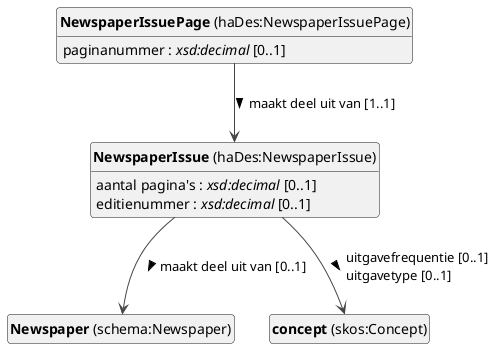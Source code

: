@startuml
!theme vibrant
skinparam classFontSize 14
!define LIGHTORANGE
skinparam componentStyle uml2
skinparam wrapMessageWidth 1000
skinparam wrapWidth 1000
' skinparam ArrowColor #Maroon
' Remove shadows
skinparam shadowing false
'skinparam linetype polyline
skinparam ArrowMessageAlignment left
top to bottom direction


class "<b>NewspaperIssue</b> (haDes:NewspaperIssue)" as haDes_NewspaperIssue [[#haDes%3ANewspaperIssue]]
class "<b>NewspaperIssuePage</b> (haDes:NewspaperIssuePage)" as haDes_NewspaperIssuePage [[#haDes%3ANewspaperIssuePage]]
class "<b>Newspaper</b> (schema:Newspaper)" as schema_Newspaper [[#schema%3ANewspaper]]
class "<b>concept</b> (skos:Concept)" as skos_Concept [[../../terms/nl#skos%3AConcept]]


haDes_NewspaperIssue : aantal pagina's : <i>xsd:decimal</i> [0..1]
haDes_NewspaperIssue : editienummer : <i>xsd:decimal</i> [0..1]
haDes_NewspaperIssue --> schema_Newspaper :maakt deel uit van [0..1]  > 
haDes_NewspaperIssue --> skos_Concept :uitgavefrequentie [0..1]  \luitgavetype [0..1]  > 



haDes_NewspaperIssuePage : paginanummer : <i>xsd:decimal</i> [0..1]
haDes_NewspaperIssuePage --> haDes_NewspaperIssue :maakt deel uit van [1..1]  > 







hide circle
hide methods
hide empty members
@enduml


